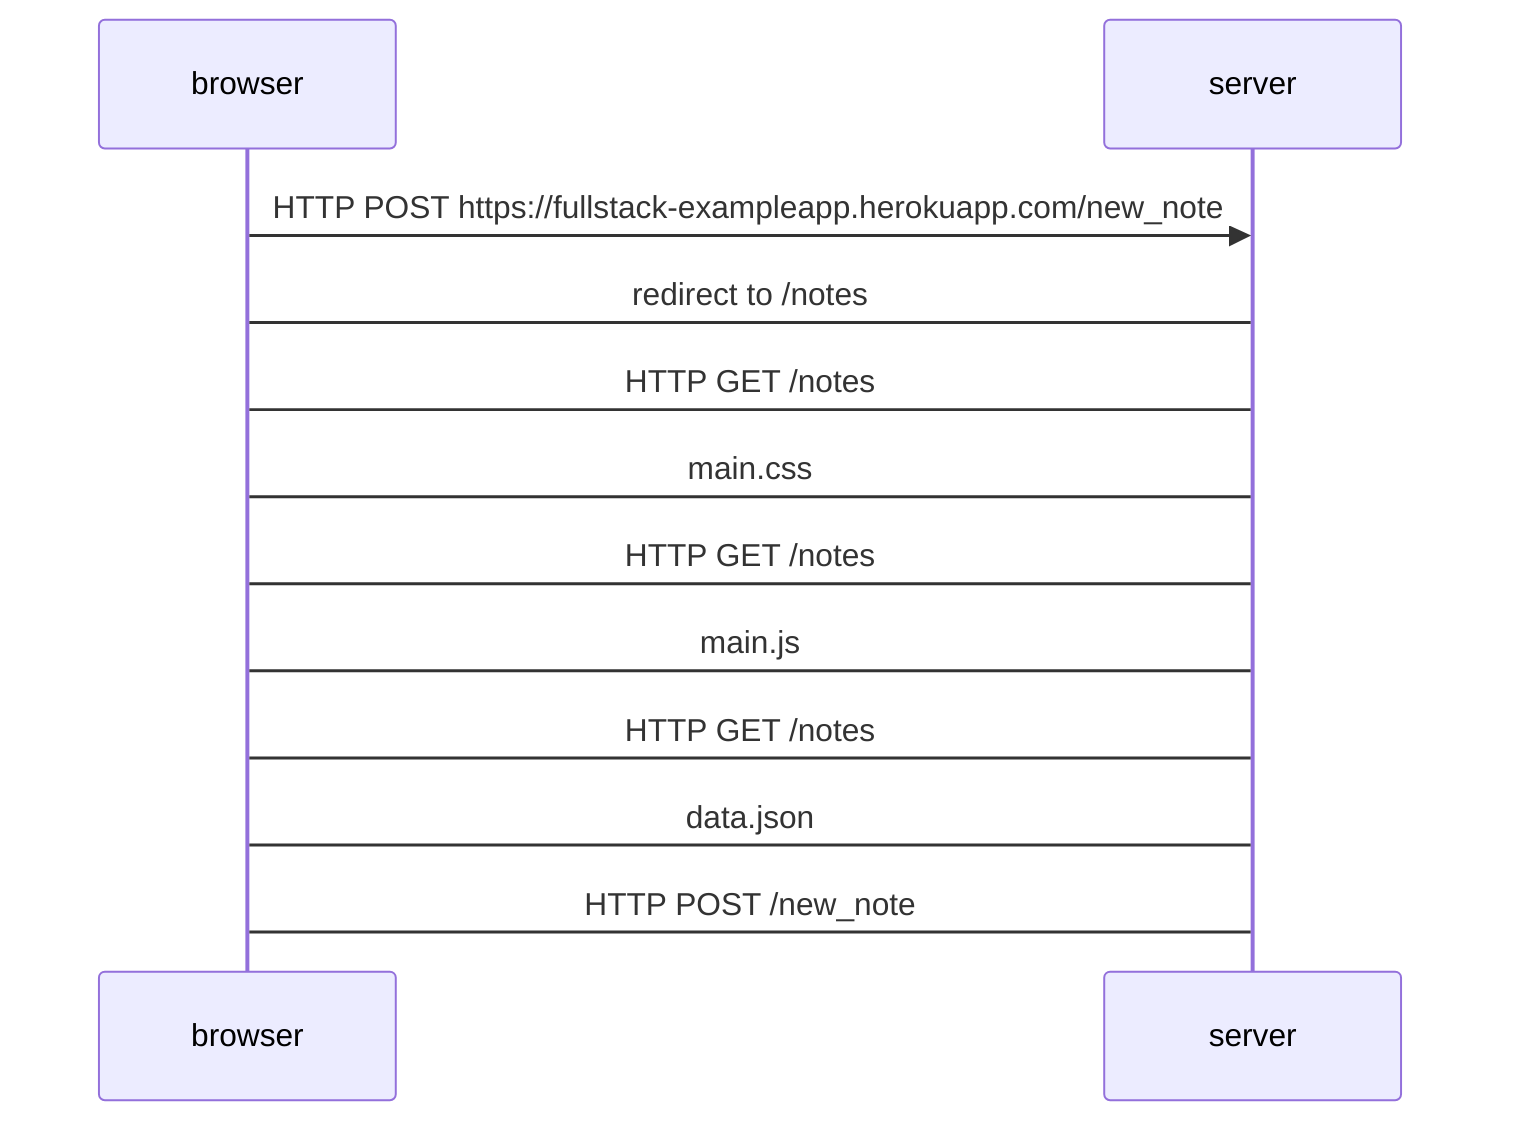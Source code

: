 sequenceDiagram
    participant browser
    participant server
    
    browser->>server: HTTP POST https://fullstack-exampleapp.herokuapp.com/new_note
    server->browser:redirect to /notes
    browser->server: HTTP GET /notes
    server->browser: main.css
    browser->server: HTTP GET /notes
    server->browser: main.js
    browser->server: HTTP GET /notes
    server->browser: data.json
    browser->server: HTTP POST /new_note